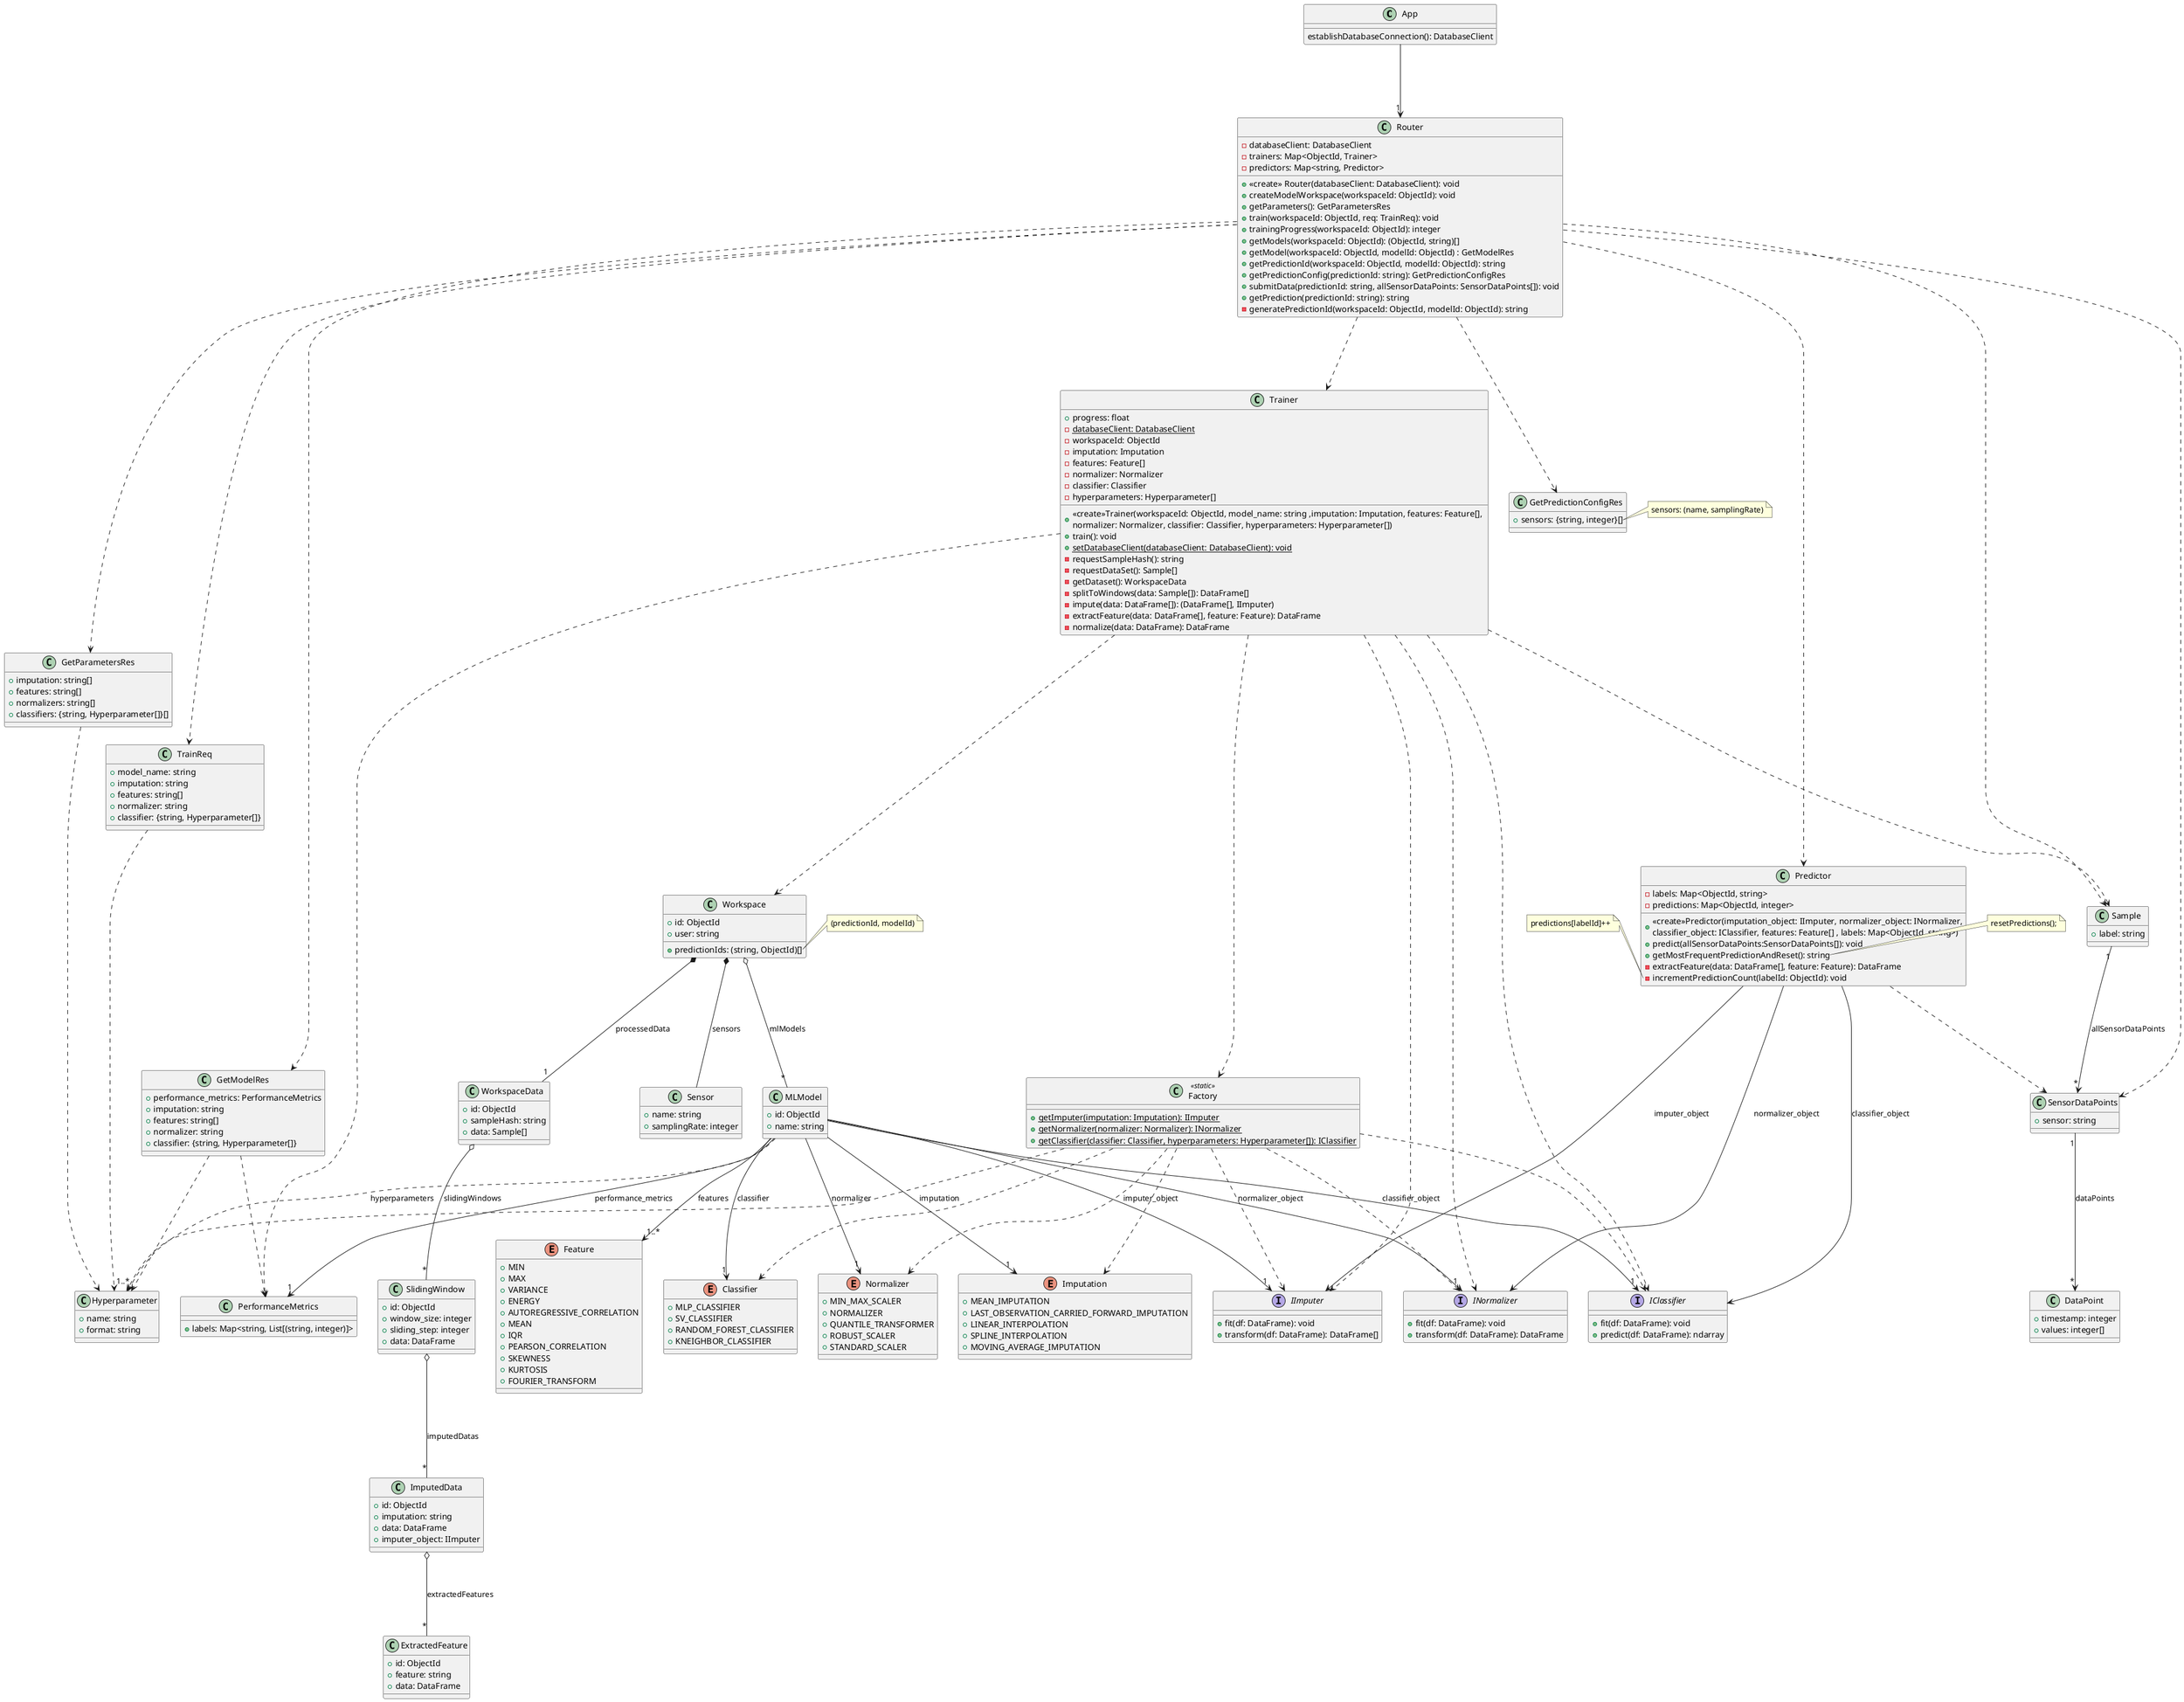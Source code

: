 @startuml Model Management Class Diagram

class App {
    establishDatabaseConnection(): DatabaseClient
}

App ---> "1" Router

class Workspace {
    +id: ObjectId
    +user: string
    +predictionIds: (string, ObjectId)[]
}
note right of Workspace::predictionIds
(predictionId, modelId)
end note

Workspace *--- Sensor : sensors

class Sensor {
    +name: string
    +samplingRate: integer
}

Workspace o--- "*" MLModel : mlModels

class GetParametersRes {
    +imputation: string[]
    +features: string[]
    +normalizers: string[]
    +classifiers: {string, Hyperparameter[]}[]
}

GetParametersRes ...> Hyperparameter

class Hyperparameter {
    +name: string
    +format: string
}

'GetParametersRes ---> "5" Imputation: imputations
'GetParametersRes ---> "11" Feature: features
'GetParametersRes ---> "5" Normalizer: normalizers
'GetParametersRes ---> "4" Classifier: classifiers

class TrainReq {
    +model_name: string
    +imputation: string
    +features: string[]
    +normalizer: string
    +classifier: {string, Hyperparameter[]}
}

TrainReq ...> Hyperparameter

class GetModelRes {
    +performance_metrics: PerformanceMetrics
    +imputation: string
    +features: string[]
    +normalizer: string
    +classifier: {string, Hyperparameter[]}
}

GetModelRes ...> Hyperparameter
GetModelRes ...> PerformanceMetrics

class GetPredictionConfigRes {
    +sensors: {string, integer}[]
}

note right of GetPredictionConfigRes::sensors
sensors: (name, samplingRate)
end note

class Router {
    -databaseClient: DatabaseClient
    -trainers: Map<ObjectId, Trainer> 
    -predictors: Map<string, Predictor>

    +<<create>> Router(databaseClient: DatabaseClient): void
    +createModelWorkspace(workspaceId: ObjectId): void
    +getParameters(): GetParametersRes
    +train(workspaceId: ObjectId, req: TrainReq): void
    +trainingProgress(workspaceId: ObjectId): integer
    +getModels(workspaceId: ObjectId): (ObjectId, string)[]
    +getModel(workspaceId: ObjectId, modelId: ObjectId) : GetModelRes
    +getPredictionId(workspaceId: ObjectId, modelId: ObjectId): string
    +getPredictionConfig(predictionId: string): GetPredictionConfigRes
    +submitData(predictionId: string, allSensorDataPoints: SensorDataPoints[]): void
    +getPrediction(predictionId: string): string
    -generatePredictionId(workspaceId: ObjectId, modelId: ObjectId): string
}

Router ...> SensorDataPoints
Router ...> Sample
Router ...> Trainer
Router ...> Predictor

class Predictor {
    -labels: Map<ObjectId, string>
    -predictions: Map<ObjectId, integer>
    +<<create>>Predictor(imputation_object: IImputer, normalizer_object: INormalizer,\nclassifier_object: IClassifier, features: Feature[] , labels: Map<ObjectId, string>)
    +predict(allSensorDataPoints:SensorDataPoints[]): void
    +getMostFrequentPredictionAndReset(): string
    -extractFeature(data: DataFrame[], feature: Feature): DataFrame
    -incrementPredictionCount(labelId: ObjectId): void
}

note right of Predictor::getMostFrequentPrediction
    resetPredictions();
end note

note left of Predictor::incrementPredictionCount
    predictions[labelId]++
end note

Predictor ---> IImputer: imputer_object
Predictor ---> IClassifier: classifier_object
Predictor ---> INormalizer: normalizer_object
Predictor ...> SensorDataPoints

class Sample {
    +label: string
}

class SensorDataPoints {
    +sensor: string
}

class DataPoint {
    +timestamp: integer
    +values: integer[]
}

Sample "1" ---> "*" SensorDataPoints : allSensorDataPoints
SensorDataPoints "1" ---> "*" DataPoint : dataPoints

Router ...> GetParametersRes
Router ...> TrainReq
Router ...> GetModelRes
Router ...> GetPredictionConfigRes

class Factory <<static>> {
    +{static} getImputer(imputation: Imputation): IImputer
    +{static} getNormalizer(normalizer: Normalizer): INormalizer
    +{static} getClassifier(classifier: Classifier, hyperparameters: Hyperparameter[]): IClassifier
}

Factory ...> Imputation
Factory ...> IImputer
Factory ...> Normalizer
Factory ...> INormalizer
Factory ...> Classifier
Factory ...> IClassifier
Factory ...> Hyperparameter

interface IImputer {
    +fit(df: DataFrame): void
    +transform(df: DataFrame): DataFrame[]
}

interface INormalizer {
    +fit(df: DataFrame): void
    +transform(df: DataFrame): DataFrame
}

interface IClassifier {
    +fit(df: DataFrame): void
    +predict(df: DataFrame): ndarray
}

class Trainer {
    +progress: float
    -{static}databaseClient: DatabaseClient
    -workspaceId: ObjectId
    -imputation: Imputation
    -features: Feature[]
    -normalizer: Normalizer
    -classifier: Classifier
    -hyperparameters: Hyperparameter[]
    +<<create>>Trainer(workspaceId: ObjectId, model_name: string ,imputation: Imputation, features: Feature[], \nnormalizer: Normalizer, classifier: Classifier, hyperparameters: Hyperparameter[])
    +train(): void
    +{static}setDatabaseClient(databaseClient: DatabaseClient): void
    -requestSampleHash(): string
    -requestDataSet(): Sample[]
    -getDataset(): WorkspaceData
    -splitToWindows(data: Sample[]): DataFrame[]
    -impute(data: DataFrame[]): (DataFrame[], IImputer)
    -extractFeature(data: DataFrame[], feature: Feature): DataFrame
    -normalize(data: DataFrame): DataFrame
}

Trainer ...> IClassifier
Trainer ...> IImputer
Trainer ...> INormalizer
Trainer ...> PerformanceMetrics
Trainer ...> Sample
Trainer ...> Factory
Trainer ...> Workspace

class PerformanceMetrics {
    +labels: Map<string, List[(string, integer)]>
}

class MLModel {
    +id: ObjectId
    +name: string
}

MLModel ---> "1" Imputation : imputation
MLModel ---> "1..*" Feature : features
MLModel ---> "1" Normalizer : normalizer
MLModel ---> "1" Classifier : classifier
MLModel ...> "1..*" Hyperparameter: hyperparameters
MLModel ---> "1" PerformanceMetrics : performance_metrics
MLModel ---> "1" IImputer : imputer_object
MLModel ---> "1" INormalizer: normalizer_object
MLModel ---> "1" IClassifier : classifier_object

enum Imputation {
    +MEAN_IMPUTATION
    +LAST_OBSERVATION_CARRIED_FORWARD_IMPUTATION
    +LINEAR_INTERPOLATION
    +SPLINE_INTERPOLATION
    +MOVING_AVERAGE_IMPUTATION
}

enum Feature {
    +MIN
    +MAX
    +VARIANCE
    +ENERGY
    +AUTOREGRESSIVE_CORRELATION
    +MEAN
    +IQR
    +PEARSON_CORRELATION
    +SKEWNESS
    +KURTOSIS
    +FOURIER_TRANSFORM
}

enum Normalizer {
    +MIN_MAX_SCALER
    +NORMALIZER
    +QUANTILE_TRANSFORMER
    +ROBUST_SCALER
    +STANDARD_SCALER
} 

enum Classifier {
    +MLP_CLASSIFIER
    +SV_CLASSIFIER
    +RANDOM_FOREST_CLASSIFIER
    +KNEIGHBOR_CLASSIFIER
}

Workspace *--- "1" WorkspaceData: processedData

class WorkspaceData {
    +id: ObjectId
    +sampleHash: string
    +data: Sample[]
}

WorkspaceData o--- "*" SlidingWindow : slidingWindows

class SlidingWindow {
    +id: ObjectId
    +window_size: integer
    +sliding_step: integer
    +data: DataFrame
}

SlidingWindow o--- "*" ImputedData : imputedDatas

class ImputedData {
    +id: ObjectId
    +imputation: string
    +data: DataFrame
    +imputer_object: IImputer
}

ImputedData o--- "*" ExtractedFeature : extractedFeatures

class ExtractedFeature {
    +id: ObjectId
    +feature: string
    +data: DataFrame
}

@enduml

